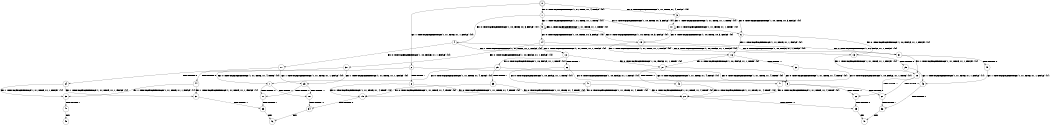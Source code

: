digraph BCG {
size = "7, 10.5";
center = TRUE;
node [shape = circle];
0 [peripheries = 2];
0 -> 1 [label = "EX !0 !ATOMIC_EXCH_BRANCH (1, +1, TRUE, +1, 4, FALSE) !{0}"];
0 -> 2 [label = "EX !1 !ATOMIC_EXCH_BRANCH (1, +1, TRUE, +1, 1, FALSE) !{0}"];
0 -> 3 [label = "EX !0 !ATOMIC_EXCH_BRANCH (1, +1, TRUE, +1, 4, FALSE) !{0}"];
1 -> 4 [label = "EX !0 !ATOMIC_EXCH_BRANCH (1, +0, TRUE, +0, 3, FALSE) !{0}"];
1 -> 5 [label = "EX !1 !ATOMIC_EXCH_BRANCH (1, +1, TRUE, +1, 1, TRUE) !{0}"];
1 -> 6 [label = "EX !0 !ATOMIC_EXCH_BRANCH (1, +0, TRUE, +0, 3, FALSE) !{0}"];
2 -> 7 [label = "EX !0 !ATOMIC_EXCH_BRANCH (1, +1, TRUE, +1, 4, TRUE) !{0}"];
2 -> 8 [label = "TERMINATE !1"];
2 -> 9 [label = "EX !0 !ATOMIC_EXCH_BRANCH (1, +1, TRUE, +1, 4, TRUE) !{0}"];
3 -> 10 [label = "EX !1 !ATOMIC_EXCH_BRANCH (1, +1, TRUE, +1, 1, TRUE) !{0}"];
3 -> 6 [label = "EX !0 !ATOMIC_EXCH_BRANCH (1, +0, TRUE, +0, 3, FALSE) !{0}"];
4 -> 11 [label = "EX !0 !ATOMIC_EXCH_BRANCH (1, +0, FALSE, +1, 1, FALSE) !{0}"];
4 -> 12 [label = "EX !1 !ATOMIC_EXCH_BRANCH (1, +1, TRUE, +1, 1, FALSE) !{0}"];
4 -> 13 [label = "EX !0 !ATOMIC_EXCH_BRANCH (1, +0, FALSE, +1, 1, FALSE) !{0}"];
5 -> 14 [label = "EX !0 !ATOMIC_EXCH_BRANCH (1, +0, TRUE, +0, 3, FALSE) !{0}"];
5 -> 5 [label = "EX !1 !ATOMIC_EXCH_BRANCH (1, +1, TRUE, +1, 1, TRUE) !{0}"];
5 -> 15 [label = "EX !0 !ATOMIC_EXCH_BRANCH (1, +0, TRUE, +0, 3, FALSE) !{0}"];
6 -> 16 [label = "EX !1 !ATOMIC_EXCH_BRANCH (1, +1, TRUE, +1, 1, FALSE) !{0}"];
6 -> 13 [label = "EX !0 !ATOMIC_EXCH_BRANCH (1, +0, FALSE, +1, 1, FALSE) !{0}"];
7 -> 17 [label = "TERMINATE !0"];
7 -> 18 [label = "TERMINATE !1"];
8 -> 19 [label = "EX !0 !ATOMIC_EXCH_BRANCH (1, +1, TRUE, +1, 4, TRUE) !{0}"];
8 -> 20 [label = "EX !0 !ATOMIC_EXCH_BRANCH (1, +1, TRUE, +1, 4, TRUE) !{0}"];
9 -> 21 [label = "TERMINATE !0"];
9 -> 22 [label = "TERMINATE !1"];
10 -> 10 [label = "EX !1 !ATOMIC_EXCH_BRANCH (1, +1, TRUE, +1, 1, TRUE) !{0}"];
10 -> 15 [label = "EX !0 !ATOMIC_EXCH_BRANCH (1, +0, TRUE, +0, 3, FALSE) !{0}"];
11 -> 23 [label = "EX !1 !ATOMIC_EXCH_BRANCH (1, +1, TRUE, +1, 1, FALSE) !{0}"];
11 -> 24 [label = "TERMINATE !0"];
12 -> 25 [label = "EX !0 !ATOMIC_EXCH_BRANCH (1, +0, FALSE, +1, 1, TRUE) !{0}"];
12 -> 26 [label = "TERMINATE !1"];
12 -> 27 [label = "EX !0 !ATOMIC_EXCH_BRANCH (1, +0, FALSE, +1, 1, TRUE) !{0}"];
13 -> 28 [label = "EX !1 !ATOMIC_EXCH_BRANCH (1, +1, TRUE, +1, 1, FALSE) !{0}"];
13 -> 29 [label = "TERMINATE !0"];
14 -> 30 [label = "EX !0 !ATOMIC_EXCH_BRANCH (1, +0, FALSE, +1, 1, FALSE) !{0}"];
14 -> 12 [label = "EX !1 !ATOMIC_EXCH_BRANCH (1, +1, TRUE, +1, 1, FALSE) !{0}"];
14 -> 31 [label = "EX !0 !ATOMIC_EXCH_BRANCH (1, +0, FALSE, +1, 1, FALSE) !{0}"];
15 -> 16 [label = "EX !1 !ATOMIC_EXCH_BRANCH (1, +1, TRUE, +1, 1, FALSE) !{0}"];
15 -> 31 [label = "EX !0 !ATOMIC_EXCH_BRANCH (1, +0, FALSE, +1, 1, FALSE) !{0}"];
16 -> 32 [label = "TERMINATE !1"];
16 -> 27 [label = "EX !0 !ATOMIC_EXCH_BRANCH (1, +0, FALSE, +1, 1, TRUE) !{0}"];
17 -> 33 [label = "TERMINATE !1"];
18 -> 34 [label = "TERMINATE !0"];
19 -> 34 [label = "TERMINATE !0"];
20 -> 35 [label = "TERMINATE !0"];
21 -> 36 [label = "TERMINATE !1"];
22 -> 35 [label = "TERMINATE !0"];
23 -> 17 [label = "TERMINATE !0"];
23 -> 18 [label = "TERMINATE !1"];
24 -> 37 [label = "EX !1 !ATOMIC_EXCH_BRANCH (1, +1, TRUE, +1, 1, FALSE) !{1}"];
24 -> 38 [label = "EX !1 !ATOMIC_EXCH_BRANCH (1, +1, TRUE, +1, 1, FALSE) !{1}"];
25 -> 7 [label = "EX !0 !ATOMIC_EXCH_BRANCH (1, +1, TRUE, +1, 4, TRUE) !{0}"];
25 -> 39 [label = "TERMINATE !1"];
25 -> 9 [label = "EX !0 !ATOMIC_EXCH_BRANCH (1, +1, TRUE, +1, 4, TRUE) !{0}"];
26 -> 40 [label = "EX !0 !ATOMIC_EXCH_BRANCH (1, +0, FALSE, +1, 1, TRUE) !{0}"];
26 -> 41 [label = "EX !0 !ATOMIC_EXCH_BRANCH (1, +0, FALSE, +1, 1, TRUE) !{0}"];
27 -> 42 [label = "TERMINATE !1"];
27 -> 9 [label = "EX !0 !ATOMIC_EXCH_BRANCH (1, +1, TRUE, +1, 4, TRUE) !{0}"];
28 -> 21 [label = "TERMINATE !0"];
28 -> 22 [label = "TERMINATE !1"];
29 -> 43 [label = "EX !1 !ATOMIC_EXCH_BRANCH (1, +1, TRUE, +1, 1, FALSE) !{1}"];
30 -> 23 [label = "EX !1 !ATOMIC_EXCH_BRANCH (1, +1, TRUE, +1, 1, FALSE) !{0}"];
30 -> 44 [label = "TERMINATE !0"];
31 -> 28 [label = "EX !1 !ATOMIC_EXCH_BRANCH (1, +1, TRUE, +1, 1, FALSE) !{0}"];
31 -> 45 [label = "TERMINATE !0"];
32 -> 41 [label = "EX !0 !ATOMIC_EXCH_BRANCH (1, +0, FALSE, +1, 1, TRUE) !{0}"];
33 -> 46 [label = "exit"];
34 -> 46 [label = "exit"];
35 -> 47 [label = "exit"];
36 -> 47 [label = "exit"];
37 -> 33 [label = "TERMINATE !1"];
38 -> 48 [label = "TERMINATE !1"];
39 -> 19 [label = "EX !0 !ATOMIC_EXCH_BRANCH (1, +1, TRUE, +1, 4, TRUE) !{0}"];
39 -> 20 [label = "EX !0 !ATOMIC_EXCH_BRANCH (1, +1, TRUE, +1, 4, TRUE) !{0}"];
40 -> 19 [label = "EX !0 !ATOMIC_EXCH_BRANCH (1, +1, TRUE, +1, 4, TRUE) !{0}"];
40 -> 20 [label = "EX !0 !ATOMIC_EXCH_BRANCH (1, +1, TRUE, +1, 4, TRUE) !{0}"];
41 -> 20 [label = "EX !0 !ATOMIC_EXCH_BRANCH (1, +1, TRUE, +1, 4, TRUE) !{0}"];
42 -> 20 [label = "EX !0 !ATOMIC_EXCH_BRANCH (1, +1, TRUE, +1, 4, TRUE) !{0}"];
43 -> 36 [label = "TERMINATE !1"];
44 -> 37 [label = "EX !1 !ATOMIC_EXCH_BRANCH (1, +1, TRUE, +1, 1, FALSE) !{1}"];
44 -> 38 [label = "EX !1 !ATOMIC_EXCH_BRANCH (1, +1, TRUE, +1, 1, FALSE) !{1}"];
45 -> 43 [label = "EX !1 !ATOMIC_EXCH_BRANCH (1, +1, TRUE, +1, 1, FALSE) !{1}"];
48 -> 49 [label = "exit"];
}
